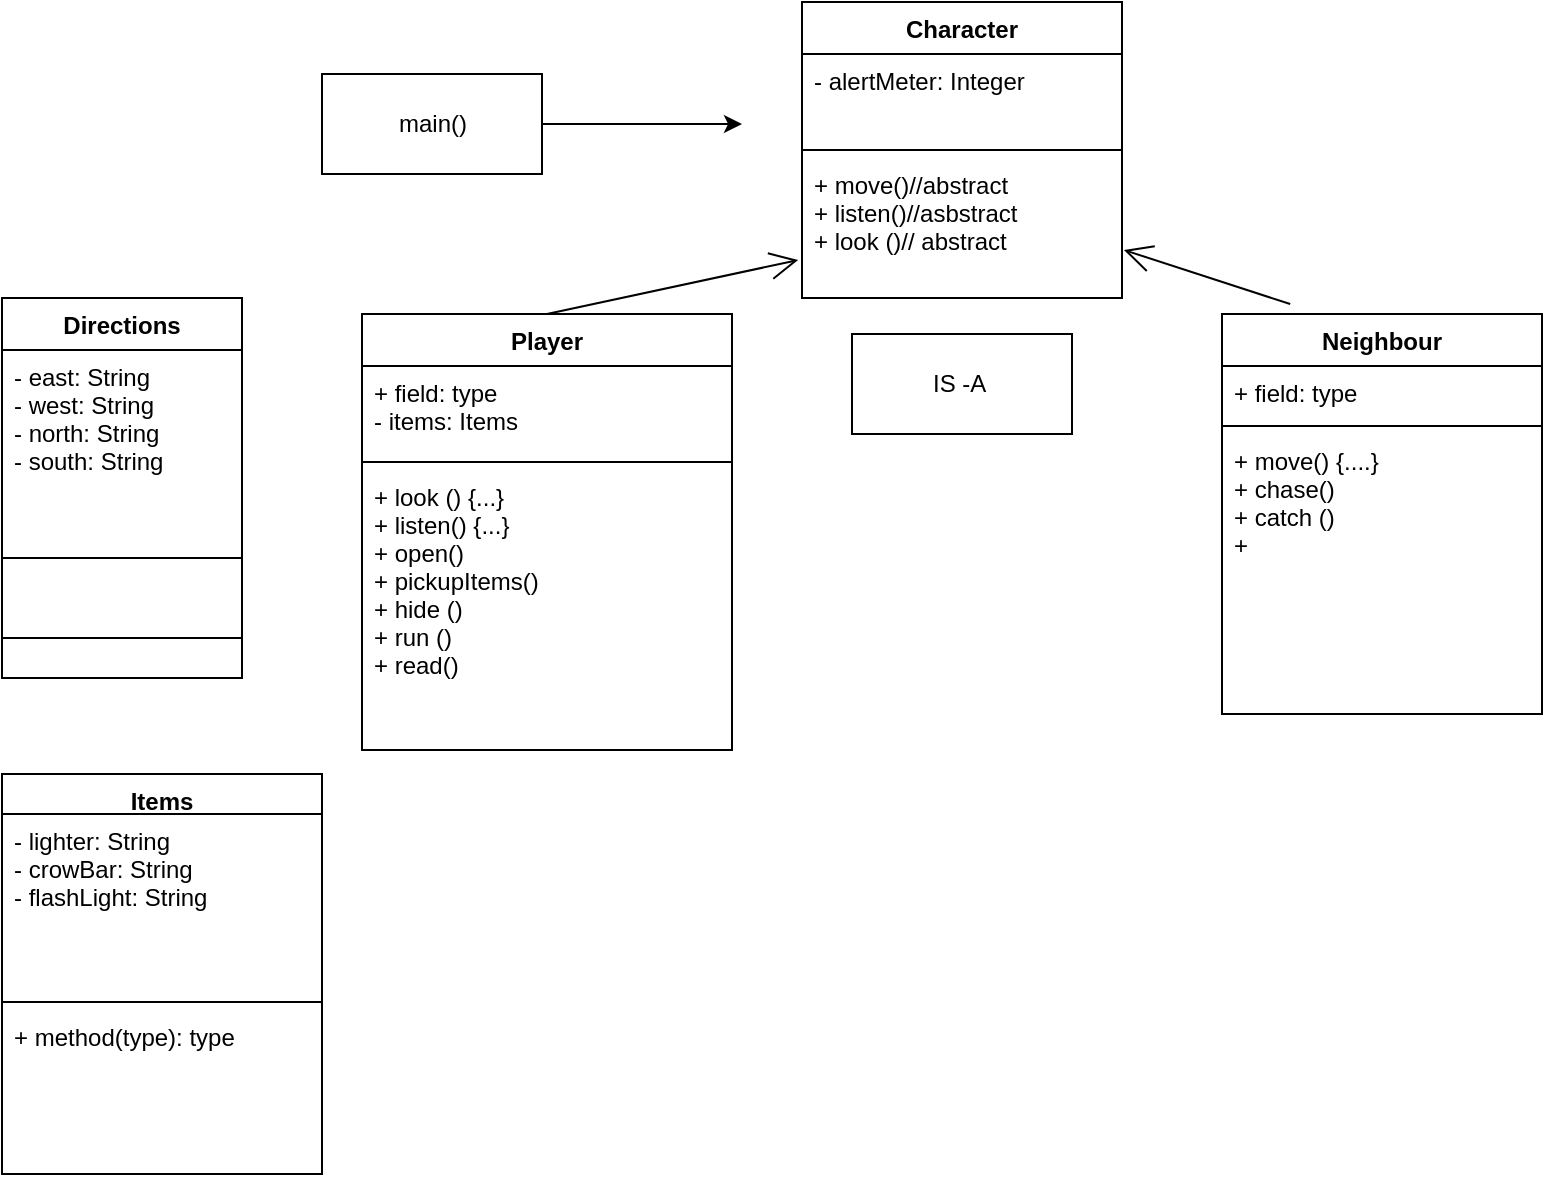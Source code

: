 <mxfile version="15.5.4" type="embed"><diagram id="IsxjU3ME-59ng5WSaAje" name="Page-1"><mxGraphModel dx="1144" dy="692" grid="1" gridSize="10" guides="1" tooltips="1" connect="1" arrows="1" fold="1" page="1" pageScale="1" pageWidth="850" pageHeight="1100" math="0" shadow="0"><root><mxCell id="0"/><mxCell id="1" parent="0"/><mxCell id="-ZBcIIhH2qEHdeJ_sZWa-12" style="edgeStyle=orthogonalEdgeStyle;rounded=0;orthogonalLoop=1;jettySize=auto;html=1;exitX=1;exitY=0.5;exitDx=0;exitDy=0;" parent="1" source="-ZBcIIhH2qEHdeJ_sZWa-10" edge="1"><mxGeometry relative="1" as="geometry"><mxPoint x="380" y="105" as="targetPoint"/></mxGeometry></mxCell><mxCell id="-ZBcIIhH2qEHdeJ_sZWa-10" value="main()" style="html=1;strokeColor=default;" parent="1" vertex="1"><mxGeometry x="170" y="80" width="110" height="50" as="geometry"/></mxCell><mxCell id="-ZBcIIhH2qEHdeJ_sZWa-30" value="" style="endArrow=open;endFill=1;endSize=12;html=1;rounded=0;exitX=0.213;exitY=-0.025;exitDx=0;exitDy=0;exitPerimeter=0;entryX=1.006;entryY=0.657;entryDx=0;entryDy=0;entryPerimeter=0;" parent="1" source="-ZBcIIhH2qEHdeJ_sZWa-52" target="-ZBcIIhH2qEHdeJ_sZWa-47" edge="1"><mxGeometry width="160" relative="1" as="geometry"><mxPoint x="680.06" y="191.034" as="sourcePoint"/><mxPoint x="570" y="150" as="targetPoint"/></mxGeometry></mxCell><mxCell id="-ZBcIIhH2qEHdeJ_sZWa-31" value="IS -A&amp;nbsp;" style="html=1;strokeColor=default;fillColor=none;" parent="1" vertex="1"><mxGeometry x="435" y="210" width="110" height="50" as="geometry"/></mxCell><mxCell id="-ZBcIIhH2qEHdeJ_sZWa-44" value="Character" style="swimlane;fontStyle=1;align=center;verticalAlign=top;childLayout=stackLayout;horizontal=1;startSize=26;horizontalStack=0;resizeParent=1;resizeParentMax=0;resizeLast=0;collapsible=1;marginBottom=0;strokeColor=default;fillColor=none;" parent="1" vertex="1"><mxGeometry x="410" y="44" width="160" height="148" as="geometry"/></mxCell><mxCell id="-ZBcIIhH2qEHdeJ_sZWa-45" value="- alertMeter: Integer" style="text;strokeColor=none;fillColor=none;align=left;verticalAlign=top;spacingLeft=4;spacingRight=4;overflow=hidden;rotatable=0;points=[[0,0.5],[1,0.5]];portConstraint=eastwest;" parent="-ZBcIIhH2qEHdeJ_sZWa-44" vertex="1"><mxGeometry y="26" width="160" height="44" as="geometry"/></mxCell><mxCell id="-ZBcIIhH2qEHdeJ_sZWa-46" value="" style="line;strokeWidth=1;fillColor=none;align=left;verticalAlign=middle;spacingTop=-1;spacingLeft=3;spacingRight=3;rotatable=0;labelPosition=right;points=[];portConstraint=eastwest;strokeColor=inherit;" parent="-ZBcIIhH2qEHdeJ_sZWa-44" vertex="1"><mxGeometry y="70" width="160" height="8" as="geometry"/></mxCell><mxCell id="-ZBcIIhH2qEHdeJ_sZWa-47" value="+ move()//abstract&#10;+ listen()//asbstract &#10;+ look ()// abstract" style="text;strokeColor=none;fillColor=none;align=left;verticalAlign=top;spacingLeft=4;spacingRight=4;overflow=hidden;rotatable=0;points=[[0,0.5],[1,0.5]];portConstraint=eastwest;" parent="-ZBcIIhH2qEHdeJ_sZWa-44" vertex="1"><mxGeometry y="78" width="160" height="70" as="geometry"/></mxCell><mxCell id="-ZBcIIhH2qEHdeJ_sZWa-48" value="Player" style="swimlane;fontStyle=1;align=center;verticalAlign=top;childLayout=stackLayout;horizontal=1;startSize=26;horizontalStack=0;resizeParent=1;resizeParentMax=0;resizeLast=0;collapsible=1;marginBottom=0;strokeColor=default;fillColor=none;" parent="1" vertex="1"><mxGeometry x="190" y="200" width="185" height="218" as="geometry"/></mxCell><mxCell id="-ZBcIIhH2qEHdeJ_sZWa-49" value="+ field: type&#10;- items: Items" style="text;strokeColor=none;fillColor=none;align=left;verticalAlign=top;spacingLeft=4;spacingRight=4;overflow=hidden;rotatable=0;points=[[0,0.5],[1,0.5]];portConstraint=eastwest;" parent="-ZBcIIhH2qEHdeJ_sZWa-48" vertex="1"><mxGeometry y="26" width="185" height="44" as="geometry"/></mxCell><mxCell id="-ZBcIIhH2qEHdeJ_sZWa-50" value="" style="line;strokeWidth=1;fillColor=none;align=left;verticalAlign=middle;spacingTop=-1;spacingLeft=3;spacingRight=3;rotatable=0;labelPosition=right;points=[];portConstraint=eastwest;strokeColor=inherit;" parent="-ZBcIIhH2qEHdeJ_sZWa-48" vertex="1"><mxGeometry y="70" width="185" height="8" as="geometry"/></mxCell><mxCell id="-ZBcIIhH2qEHdeJ_sZWa-51" value="+ look () {...}&#10;+ listen() {...}&#10;+ open()&#10;+ pickupItems()&#10;+ hide ()&#10;+ run ()&#10;+ read()&#10;&#10;" style="text;strokeColor=none;fillColor=none;align=left;verticalAlign=top;spacingLeft=4;spacingRight=4;overflow=hidden;rotatable=0;points=[[0,0.5],[1,0.5]];portConstraint=eastwest;" parent="-ZBcIIhH2qEHdeJ_sZWa-48" vertex="1"><mxGeometry y="78" width="185" height="140" as="geometry"/></mxCell><mxCell id="-ZBcIIhH2qEHdeJ_sZWa-52" value="Neighbour" style="swimlane;fontStyle=1;align=center;verticalAlign=top;childLayout=stackLayout;horizontal=1;startSize=26;horizontalStack=0;resizeParent=1;resizeParentMax=0;resizeLast=0;collapsible=1;marginBottom=0;strokeColor=default;fillColor=none;" parent="1" vertex="1"><mxGeometry x="620" y="200" width="160" height="200" as="geometry"/></mxCell><mxCell id="-ZBcIIhH2qEHdeJ_sZWa-53" value="+ field: type" style="text;strokeColor=none;fillColor=none;align=left;verticalAlign=top;spacingLeft=4;spacingRight=4;overflow=hidden;rotatable=0;points=[[0,0.5],[1,0.5]];portConstraint=eastwest;" parent="-ZBcIIhH2qEHdeJ_sZWa-52" vertex="1"><mxGeometry y="26" width="160" height="26" as="geometry"/></mxCell><mxCell id="-ZBcIIhH2qEHdeJ_sZWa-54" value="" style="line;strokeWidth=1;fillColor=none;align=left;verticalAlign=middle;spacingTop=-1;spacingLeft=3;spacingRight=3;rotatable=0;labelPosition=right;points=[];portConstraint=eastwest;strokeColor=inherit;" parent="-ZBcIIhH2qEHdeJ_sZWa-52" vertex="1"><mxGeometry y="52" width="160" height="8" as="geometry"/></mxCell><mxCell id="-ZBcIIhH2qEHdeJ_sZWa-55" value="+ move() {....}&#10;+ chase()&#10;+ catch ()&#10;+" style="text;strokeColor=none;fillColor=none;align=left;verticalAlign=top;spacingLeft=4;spacingRight=4;overflow=hidden;rotatable=0;points=[[0,0.5],[1,0.5]];portConstraint=eastwest;" parent="-ZBcIIhH2qEHdeJ_sZWa-52" vertex="1"><mxGeometry y="60" width="160" height="140" as="geometry"/></mxCell><mxCell id="-ZBcIIhH2qEHdeJ_sZWa-58" value="" style="endArrow=open;endFill=1;endSize=12;html=1;rounded=0;exitX=0.5;exitY=0;exitDx=0;exitDy=0;entryX=-0.012;entryY=0.729;entryDx=0;entryDy=0;entryPerimeter=0;" parent="1" source="-ZBcIIhH2qEHdeJ_sZWa-48" target="-ZBcIIhH2qEHdeJ_sZWa-47" edge="1"><mxGeometry width="160" relative="1" as="geometry"><mxPoint x="290" y="160" as="sourcePoint"/><mxPoint x="380" y="160" as="targetPoint"/></mxGeometry></mxCell><mxCell id="-ZBcIIhH2qEHdeJ_sZWa-61" value="Directions" style="swimlane;fontStyle=1;align=center;verticalAlign=top;childLayout=stackLayout;horizontal=1;startSize=26;horizontalStack=0;resizeParent=1;resizeParentMax=0;resizeLast=0;collapsible=1;marginBottom=0;strokeColor=default;fillColor=none;" parent="1" vertex="1"><mxGeometry x="10" y="192" width="120" height="190" as="geometry"/></mxCell><mxCell id="-ZBcIIhH2qEHdeJ_sZWa-62" value="- east: String&#10;- west: String&#10;- north: String&#10;- south: String&#10;" style="text;strokeColor=none;fillColor=none;align=left;verticalAlign=top;spacingLeft=4;spacingRight=4;overflow=hidden;rotatable=0;points=[[0,0.5],[1,0.5]];portConstraint=eastwest;" parent="-ZBcIIhH2qEHdeJ_sZWa-61" vertex="1"><mxGeometry y="26" width="120" height="84" as="geometry"/></mxCell><mxCell id="-ZBcIIhH2qEHdeJ_sZWa-63" value="" style="line;strokeWidth=1;fillColor=none;align=left;verticalAlign=middle;spacingTop=-1;spacingLeft=3;spacingRight=3;rotatable=0;labelPosition=right;points=[];portConstraint=eastwest;strokeColor=inherit;" parent="-ZBcIIhH2qEHdeJ_sZWa-61" vertex="1"><mxGeometry y="110" width="120" height="40" as="geometry"/></mxCell><mxCell id="-ZBcIIhH2qEHdeJ_sZWa-65" value="" style="line;strokeWidth=1;fillColor=none;align=left;verticalAlign=middle;spacingTop=-1;spacingLeft=3;spacingRight=3;rotatable=0;labelPosition=right;points=[];portConstraint=eastwest;strokeColor=inherit;" parent="-ZBcIIhH2qEHdeJ_sZWa-61" vertex="1"><mxGeometry y="150" width="120" height="40" as="geometry"/></mxCell><mxCell id="-ZBcIIhH2qEHdeJ_sZWa-66" value="Items" style="swimlane;fontStyle=1;align=center;verticalAlign=top;childLayout=stackLayout;horizontal=1;startSize=20;horizontalStack=0;resizeParent=1;resizeParentMax=0;resizeLast=0;collapsible=1;marginBottom=0;strokeColor=default;fillColor=none;" parent="1" vertex="1"><mxGeometry x="10" y="430" width="160" height="200" as="geometry"/></mxCell><mxCell id="-ZBcIIhH2qEHdeJ_sZWa-67" value="- lighter: String&#10;- crowBar: String&#10;- flashLight: String&#10;&#10;" style="text;strokeColor=none;fillColor=none;align=left;verticalAlign=top;spacingLeft=4;spacingRight=4;overflow=hidden;rotatable=0;points=[[0,0.5],[1,0.5]];portConstraint=eastwest;" parent="-ZBcIIhH2qEHdeJ_sZWa-66" vertex="1"><mxGeometry y="20" width="160" height="90" as="geometry"/></mxCell><mxCell id="-ZBcIIhH2qEHdeJ_sZWa-68" value="" style="line;strokeWidth=1;fillColor=none;align=left;verticalAlign=middle;spacingTop=-1;spacingLeft=3;spacingRight=3;rotatable=0;labelPosition=right;points=[];portConstraint=eastwest;strokeColor=inherit;" parent="-ZBcIIhH2qEHdeJ_sZWa-66" vertex="1"><mxGeometry y="110" width="160" height="8" as="geometry"/></mxCell><mxCell id="-ZBcIIhH2qEHdeJ_sZWa-69" value="+ method(type): type" style="text;strokeColor=none;fillColor=none;align=left;verticalAlign=top;spacingLeft=4;spacingRight=4;overflow=hidden;rotatable=0;points=[[0,0.5],[1,0.5]];portConstraint=eastwest;" parent="-ZBcIIhH2qEHdeJ_sZWa-66" vertex="1"><mxGeometry y="118" width="160" height="82" as="geometry"/></mxCell></root></mxGraphModel></diagram></mxfile>